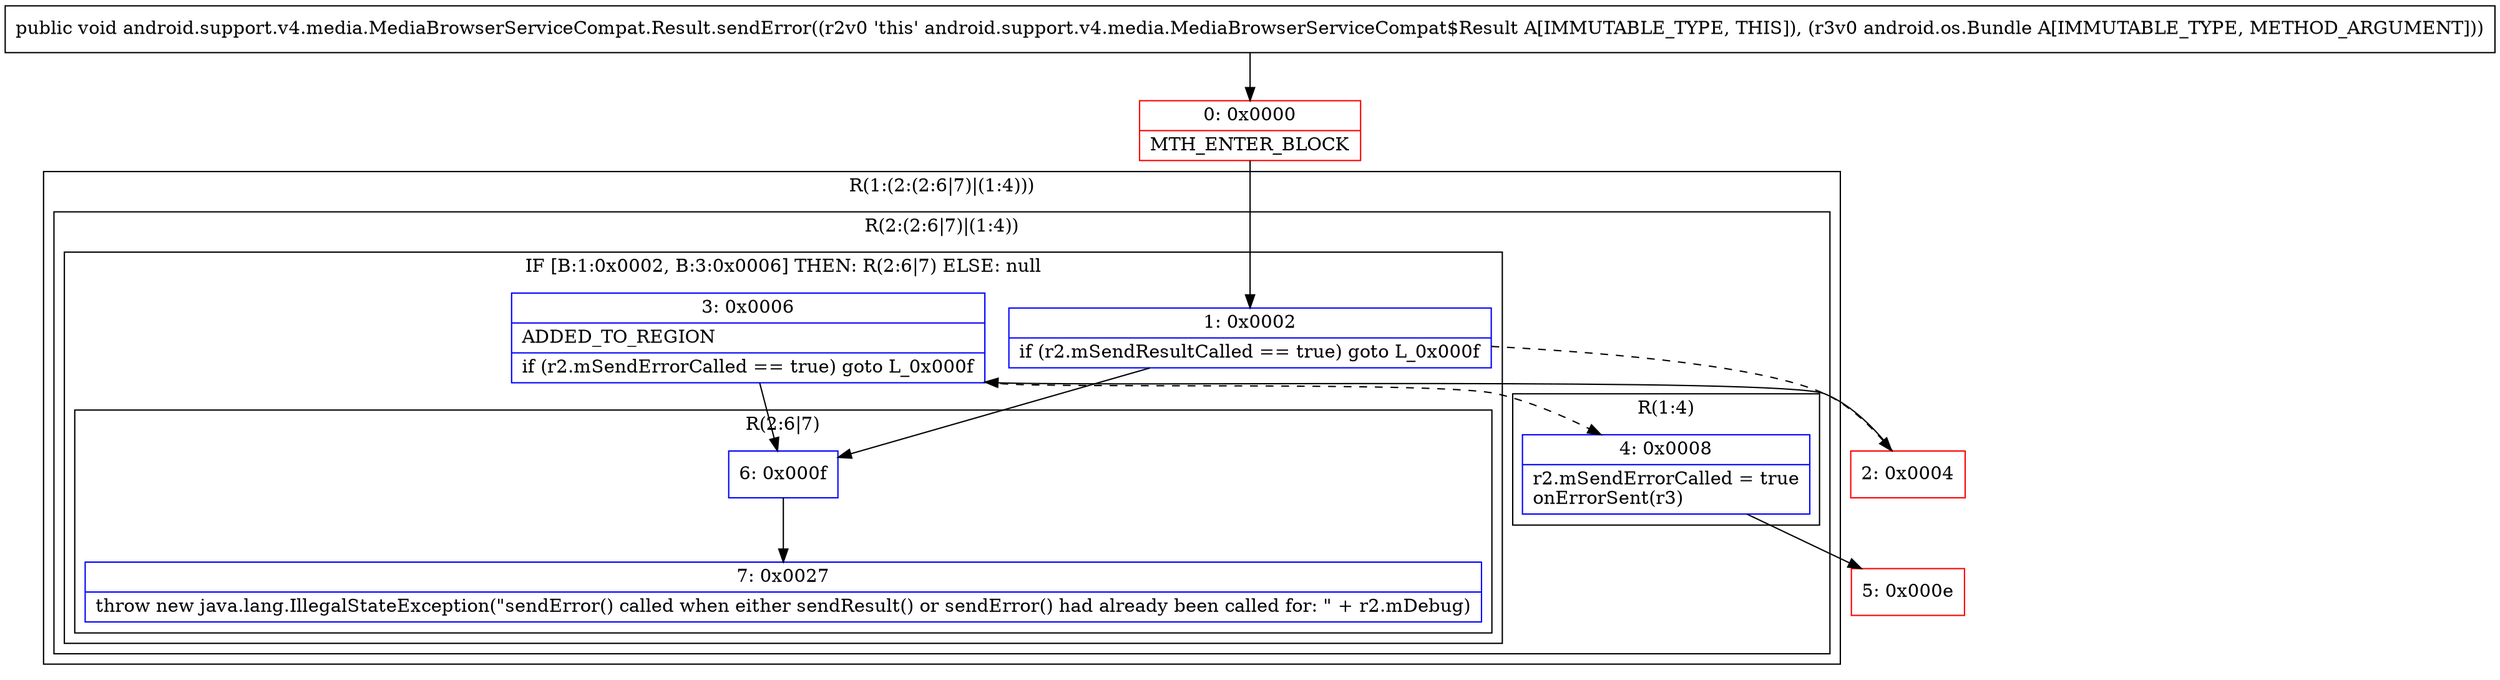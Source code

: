 digraph "CFG forandroid.support.v4.media.MediaBrowserServiceCompat.Result.sendError(Landroid\/os\/Bundle;)V" {
subgraph cluster_Region_494245377 {
label = "R(1:(2:(2:6|7)|(1:4)))";
node [shape=record,color=blue];
subgraph cluster_Region_597593091 {
label = "R(2:(2:6|7)|(1:4))";
node [shape=record,color=blue];
subgraph cluster_IfRegion_870328515 {
label = "IF [B:1:0x0002, B:3:0x0006] THEN: R(2:6|7) ELSE: null";
node [shape=record,color=blue];
Node_1 [shape=record,label="{1\:\ 0x0002|if (r2.mSendResultCalled == true) goto L_0x000f\l}"];
Node_3 [shape=record,label="{3\:\ 0x0006|ADDED_TO_REGION\l|if (r2.mSendErrorCalled == true) goto L_0x000f\l}"];
subgraph cluster_Region_4798620 {
label = "R(2:6|7)";
node [shape=record,color=blue];
Node_6 [shape=record,label="{6\:\ 0x000f}"];
Node_7 [shape=record,label="{7\:\ 0x0027|throw new java.lang.IllegalStateException(\"sendError() called when either sendResult() or sendError() had already been called for: \" + r2.mDebug)\l}"];
}
}
subgraph cluster_Region_826106634 {
label = "R(1:4)";
node [shape=record,color=blue];
Node_4 [shape=record,label="{4\:\ 0x0008|r2.mSendErrorCalled = true\lonErrorSent(r3)\l}"];
}
}
}
Node_0 [shape=record,color=red,label="{0\:\ 0x0000|MTH_ENTER_BLOCK\l}"];
Node_2 [shape=record,color=red,label="{2\:\ 0x0004}"];
Node_5 [shape=record,color=red,label="{5\:\ 0x000e}"];
MethodNode[shape=record,label="{public void android.support.v4.media.MediaBrowserServiceCompat.Result.sendError((r2v0 'this' android.support.v4.media.MediaBrowserServiceCompat$Result A[IMMUTABLE_TYPE, THIS]), (r3v0 android.os.Bundle A[IMMUTABLE_TYPE, METHOD_ARGUMENT])) }"];
MethodNode -> Node_0;
Node_1 -> Node_2[style=dashed];
Node_1 -> Node_6;
Node_3 -> Node_4[style=dashed];
Node_3 -> Node_6;
Node_6 -> Node_7;
Node_4 -> Node_5;
Node_0 -> Node_1;
Node_2 -> Node_3;
}

